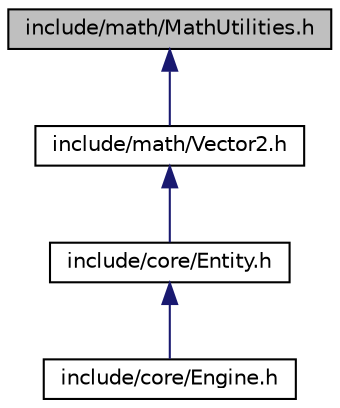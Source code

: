 digraph "include/math/MathUtilities.h"
{
 // LATEX_PDF_SIZE
  edge [fontname="Helvetica",fontsize="10",labelfontname="Helvetica",labelfontsize="10"];
  node [fontname="Helvetica",fontsize="10",shape=record];
  Node1 [label="include/math/MathUtilities.h",height=0.2,width=0.4,color="black", fillcolor="grey75", style="filled", fontcolor="black",tooltip=" "];
  Node1 -> Node2 [dir="back",color="midnightblue",fontsize="10",style="solid",fontname="Helvetica"];
  Node2 [label="include/math/Vector2.h",height=0.2,width=0.4,color="black", fillcolor="white", style="filled",URL="$_vector2_8h.html",tooltip=" "];
  Node2 -> Node3 [dir="back",color="midnightblue",fontsize="10",style="solid",fontname="Helvetica"];
  Node3 [label="include/core/Entity.h",height=0.2,width=0.4,color="black", fillcolor="white", style="filled",URL="$_entity_8h.html",tooltip=" "];
  Node3 -> Node4 [dir="back",color="midnightblue",fontsize="10",style="solid",fontname="Helvetica"];
  Node4 [label="include/core/Engine.h",height=0.2,width=0.4,color="black", fillcolor="white", style="filled",URL="$_engine_8h.html",tooltip=" "];
}

